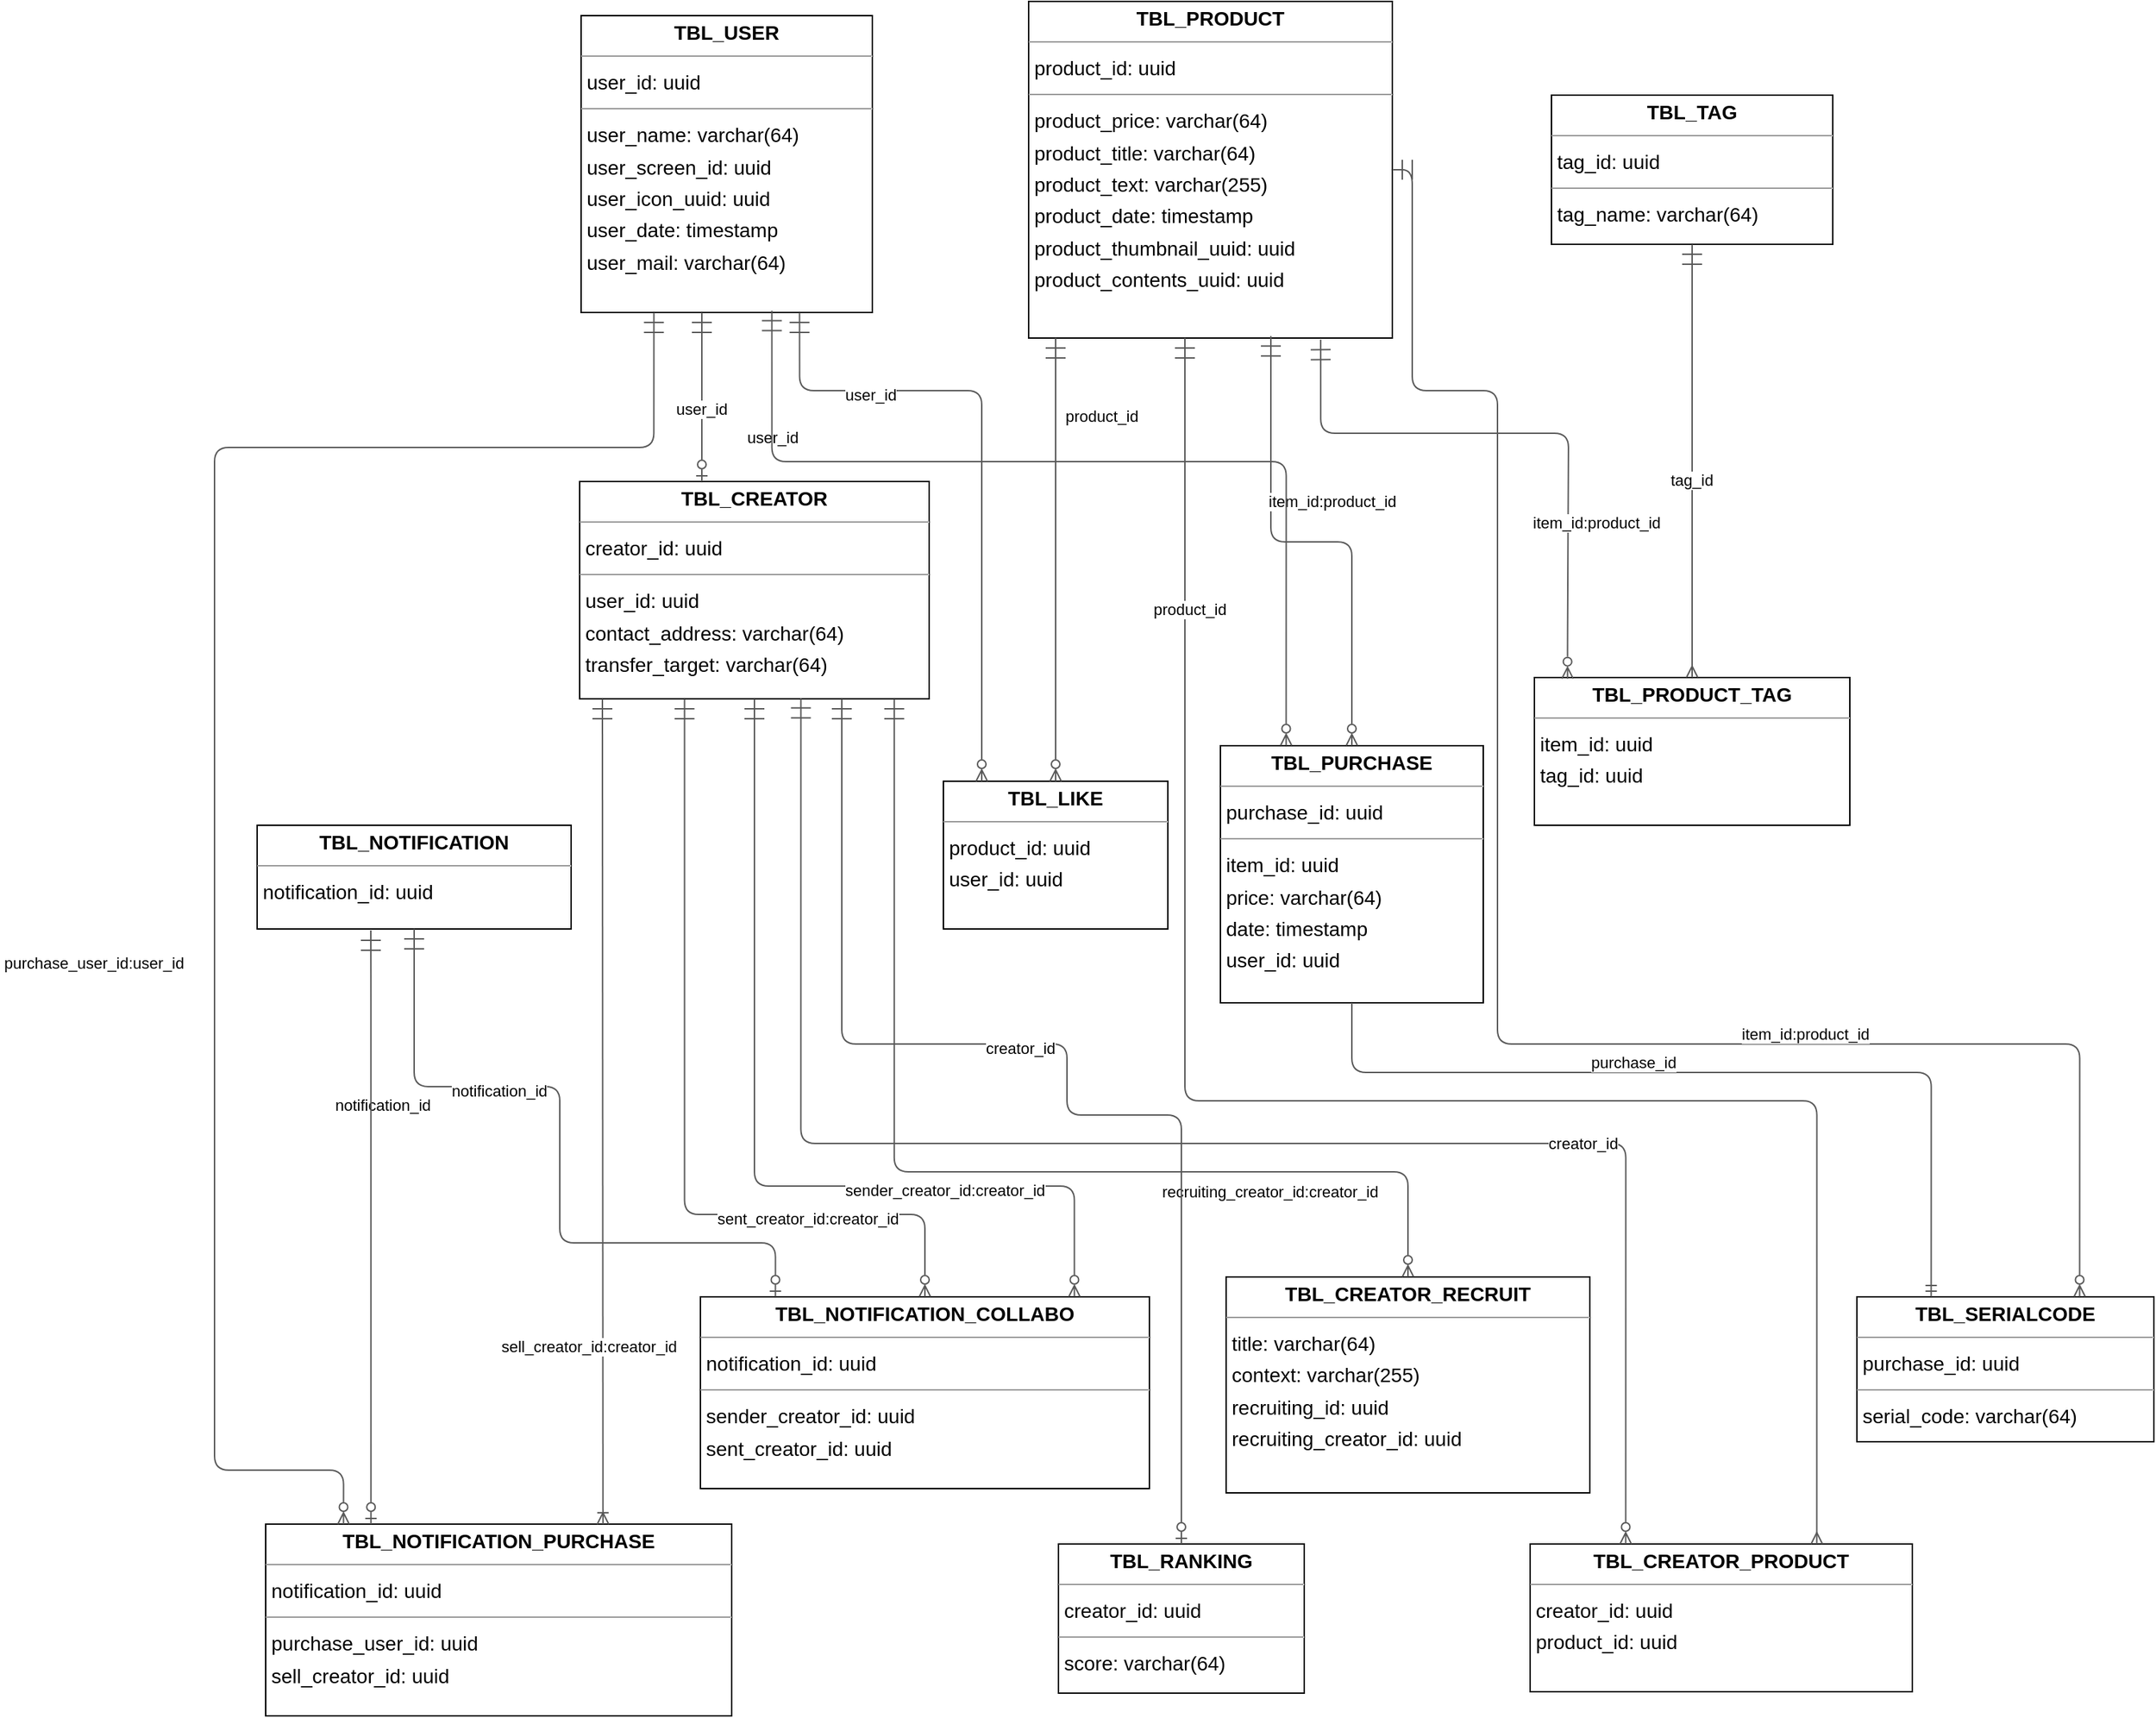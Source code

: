 <mxfile version="24.7.15">
  <diagram id="NGCb3gMb2G4KIHyLypqU" name="ページ1">
    <mxGraphModel dx="2618" dy="1788" grid="1" gridSize="10" guides="1" tooltips="1" connect="1" arrows="1" fold="1" page="0" pageScale="1" pageWidth="827" pageHeight="1169" background="none" math="0" shadow="0">
      <root>
        <mxCell id="0" />
        <mxCell id="1" parent="0" />
        <mxCell id="node12" value="&lt;p style=&quot;margin:0px;margin-top:4px;text-align:center;&quot;&gt;&lt;b&gt;TBL_CREATOR&lt;/b&gt;&lt;/p&gt;&lt;hr size=&quot;1&quot;/&gt;&lt;p style=&quot;margin:0 0 0 4px;line-height:1.6;&quot;&gt; creator_id: uuid&lt;/p&gt;&lt;hr size=&quot;1&quot;/&gt;&lt;p style=&quot;margin:0 0 0 4px;line-height:1.6;&quot;&gt; user_id: uuid&lt;br/&gt; contact_address: varchar(64)&lt;br/&gt; transfer_target: varchar(64)&lt;/p&gt;" style="verticalAlign=top;align=left;overflow=fill;fontSize=14;fontFamily=Helvetica;html=1;rounded=0;shadow=0;comic=0;labelBackgroundColor=none;strokeWidth=1;" parent="1" vertex="1">
          <mxGeometry x="64" y="224" width="246" height="153" as="geometry" />
        </mxCell>
        <mxCell id="node11" value="&lt;p style=&quot;margin:0px;margin-top:4px;text-align:center;&quot;&gt;&lt;b&gt;TBL_CREATOR_PRODUCT&lt;/b&gt;&lt;/p&gt;&lt;hr size=&quot;1&quot;/&gt;&lt;p style=&quot;margin:0 0 0 4px;line-height:1.6;&quot;&gt; creator_id: uuid&lt;br/&gt; product_id: uuid&lt;/p&gt;" style="verticalAlign=top;align=left;overflow=fill;fontSize=14;fontFamily=Helvetica;html=1;rounded=0;shadow=0;comic=0;labelBackgroundColor=none;strokeWidth=1;" parent="1" vertex="1">
          <mxGeometry x="733" y="972" width="269" height="104" as="geometry" />
        </mxCell>
        <mxCell id="node9" value="&lt;p style=&quot;margin:0px;margin-top:4px;text-align:center;&quot;&gt;&lt;b&gt;TBL_CREATOR_RECRUIT&lt;/b&gt;&lt;/p&gt;&lt;hr size=&quot;1&quot;/&gt;&lt;p style=&quot;margin:0 0 0 4px;line-height:1.6;&quot;&gt; title: varchar(64)&lt;br/&gt; context: varchar(255)&lt;br/&gt; recruiting_id: uuid&lt;br/&gt; recruiting_creator_id: uuid&lt;/p&gt;" style="verticalAlign=top;align=left;overflow=fill;fontSize=14;fontFamily=Helvetica;html=1;rounded=0;shadow=0;comic=0;labelBackgroundColor=none;strokeWidth=1;" parent="1" vertex="1">
          <mxGeometry x="519" y="784" width="256" height="152" as="geometry" />
        </mxCell>
        <mxCell id="node6" value="&lt;p style=&quot;margin:0px;margin-top:4px;text-align:center;&quot;&gt;&lt;b&gt;TBL_LIKE&lt;/b&gt;&lt;/p&gt;&lt;hr size=&quot;1&quot;/&gt;&lt;p style=&quot;margin:0 0 0 4px;line-height:1.6;&quot;&gt; product_id: uuid&lt;br/&gt; user_id: uuid&lt;/p&gt;" style="verticalAlign=top;align=left;overflow=fill;fontSize=14;fontFamily=Helvetica;html=1;rounded=0;shadow=0;comic=0;labelBackgroundColor=none;strokeWidth=1;" parent="1" vertex="1">
          <mxGeometry x="320" y="435" width="158" height="104" as="geometry" />
        </mxCell>
        <mxCell id="node5" value="&lt;p style=&quot;margin:0px;margin-top:4px;text-align:center;&quot;&gt;&lt;b&gt;TBL_NOTIFICATION&lt;/b&gt;&lt;/p&gt;&lt;hr size=&quot;1&quot;/&gt;&lt;p style=&quot;margin:0 0 0 4px;line-height:1.6;&quot;&gt; notification_id: uuid&lt;/p&gt;" style="verticalAlign=top;align=left;overflow=fill;fontSize=14;fontFamily=Helvetica;html=1;rounded=0;shadow=0;comic=0;labelBackgroundColor=none;strokeWidth=1;" parent="1" vertex="1">
          <mxGeometry x="-163" y="466" width="221" height="73" as="geometry" />
        </mxCell>
        <mxCell id="node4" value="&lt;p style=&quot;margin:0px;margin-top:4px;text-align:center;&quot;&gt;&lt;b&gt;TBL_NOTIFICATION_COLLABO&lt;/b&gt;&lt;/p&gt;&lt;hr size=&quot;1&quot;/&gt;&lt;p style=&quot;margin:0 0 0 4px;line-height:1.6;&quot;&gt; notification_id: uuid&lt;/p&gt;&lt;hr size=&quot;1&quot;/&gt;&lt;p style=&quot;margin:0 0 0 4px;line-height:1.6;&quot;&gt; sender_creator_id: uuid&lt;br/&gt; sent_creator_id: uuid&lt;/p&gt;" style="verticalAlign=top;align=left;overflow=fill;fontSize=14;fontFamily=Helvetica;html=1;rounded=0;shadow=0;comic=0;labelBackgroundColor=none;strokeWidth=1;" parent="1" vertex="1">
          <mxGeometry x="149" y="798" width="316" height="135" as="geometry" />
        </mxCell>
        <mxCell id="node10" value="&lt;p style=&quot;margin:0px;margin-top:4px;text-align:center;&quot;&gt;&lt;b&gt;TBL_NOTIFICATION_PURCHASE&lt;/b&gt;&lt;/p&gt;&lt;hr size=&quot;1&quot;/&gt;&lt;p style=&quot;margin:0 0 0 4px;line-height:1.6;&quot;&gt; notification_id: uuid&lt;/p&gt;&lt;hr size=&quot;1&quot;/&gt;&lt;p style=&quot;margin:0 0 0 4px;line-height:1.6;&quot;&gt; purchase_user_id: uuid&lt;br/&gt; sell_creator_id: uuid&lt;/p&gt;" style="verticalAlign=top;align=left;overflow=fill;fontSize=14;fontFamily=Helvetica;html=1;rounded=0;shadow=0;comic=0;labelBackgroundColor=none;strokeWidth=1;" parent="1" vertex="1">
          <mxGeometry x="-157" y="958" width="328" height="135" as="geometry" />
        </mxCell>
        <mxCell id="node2" value="&lt;p style=&quot;margin:0px;margin-top:4px;text-align:center;&quot;&gt;&lt;b&gt;TBL_PRODUCT&lt;/b&gt;&lt;/p&gt;&lt;hr size=&quot;1&quot;/&gt;&lt;p style=&quot;margin:0 0 0 4px;line-height:1.6;&quot;&gt; product_id: uuid&lt;/p&gt;&lt;hr size=&quot;1&quot;/&gt;&lt;p style=&quot;margin:0 0 0 4px;line-height:1.6;&quot;&gt; product_price: varchar(64)&lt;br/&gt; product_title: varchar(64)&lt;br/&gt; product_text: varchar(255)&lt;br/&gt; product_date: timestamp&lt;br/&gt; product_thumbnail_uuid: uuid&lt;br/&gt; product_contents_uuid: uuid&lt;/p&gt;" style="verticalAlign=top;align=left;overflow=fill;fontSize=14;fontFamily=Helvetica;html=1;rounded=0;shadow=0;comic=0;labelBackgroundColor=none;strokeWidth=1;" parent="1" vertex="1">
          <mxGeometry x="380" y="-114" width="256" height="237" as="geometry" />
        </mxCell>
        <mxCell id="node14" value="&lt;p style=&quot;margin:0px;margin-top:4px;text-align:center;&quot;&gt;&lt;b&gt;TBL_PRODUCT_TAG&lt;/b&gt;&lt;/p&gt;&lt;hr size=&quot;1&quot;/&gt;&lt;p style=&quot;margin:0 0 0 4px;line-height:1.6;&quot;&gt; item_id: uuid&lt;br/&gt; tag_id: uuid&lt;/p&gt;" style="verticalAlign=top;align=left;overflow=fill;fontSize=14;fontFamily=Helvetica;html=1;rounded=0;shadow=0;comic=0;labelBackgroundColor=none;strokeWidth=1;" parent="1" vertex="1">
          <mxGeometry x="736" y="362" width="222" height="104" as="geometry" />
        </mxCell>
        <mxCell id="node0" value="&lt;p style=&quot;margin:0px;margin-top:4px;text-align:center;&quot;&gt;&lt;b&gt;TBL_PURCHASE&lt;/b&gt;&lt;/p&gt;&lt;hr size=&quot;1&quot;/&gt;&lt;p style=&quot;margin:0 0 0 4px;line-height:1.6;&quot;&gt; purchase_id: uuid&lt;/p&gt;&lt;hr size=&quot;1&quot;/&gt;&lt;p style=&quot;margin:0 0 0 4px;line-height:1.6;&quot;&gt; item_id: uuid&lt;br/&gt; price: varchar(64)&lt;br/&gt; date: timestamp&lt;br/&gt; user_id: uuid&lt;/p&gt;" style="verticalAlign=top;align=left;overflow=fill;fontSize=14;fontFamily=Helvetica;html=1;rounded=0;shadow=0;comic=0;labelBackgroundColor=none;strokeWidth=1;" parent="1" vertex="1">
          <mxGeometry x="515" y="410" width="185" height="181" as="geometry" />
        </mxCell>
        <mxCell id="node3" value="&lt;p style=&quot;margin:0px;margin-top:4px;text-align:center;&quot;&gt;&lt;b&gt;TBL_RANKING&lt;/b&gt;&lt;/p&gt;&lt;hr size=&quot;1&quot;/&gt;&lt;p style=&quot;margin:0 0 0 4px;line-height:1.6;&quot;&gt; creator_id: uuid&lt;/p&gt;&lt;hr size=&quot;1&quot;/&gt;&lt;p style=&quot;margin:0 0 0 4px;line-height:1.6;&quot;&gt; score: varchar(64)&lt;/p&gt;" style="verticalAlign=top;align=left;overflow=fill;fontSize=14;fontFamily=Helvetica;html=1;rounded=0;shadow=0;comic=0;labelBackgroundColor=none;strokeWidth=1;" parent="1" vertex="1">
          <mxGeometry x="401" y="972" width="173" height="105" as="geometry" />
        </mxCell>
        <mxCell id="node8" value="&lt;p style=&quot;margin:0px;margin-top:4px;text-align:center;&quot;&gt;&lt;b&gt;TBL_SERIALCODE&lt;/b&gt;&lt;/p&gt;&lt;hr size=&quot;1&quot;&gt;&lt;p style=&quot;margin:0 0 0 4px;line-height:1.6;&quot;&gt; purchase_id: uuid&lt;br&gt;&lt;/p&gt;&lt;hr size=&quot;1&quot;&gt;&lt;p style=&quot;margin:0 0 0 4px;line-height:1.6;&quot;&gt; serial_code: varchar(64)&lt;/p&gt;" style="verticalAlign=top;align=left;overflow=fill;fontSize=14;fontFamily=Helvetica;html=1;rounded=0;shadow=0;comic=0;labelBackgroundColor=none;strokeWidth=1;" parent="1" vertex="1">
          <mxGeometry x="963" y="798" width="209" height="102" as="geometry" />
        </mxCell>
        <mxCell id="node7" value="&lt;p style=&quot;margin:0px;margin-top:4px;text-align:center;&quot;&gt;&lt;b&gt;TBL_TAG&lt;/b&gt;&lt;/p&gt;&lt;hr size=&quot;1&quot;/&gt;&lt;p style=&quot;margin:0 0 0 4px;line-height:1.6;&quot;&gt; tag_id: uuid&lt;/p&gt;&lt;hr size=&quot;1&quot;/&gt;&lt;p style=&quot;margin:0 0 0 4px;line-height:1.6;&quot;&gt; tag_name: varchar(64)&lt;/p&gt;" style="verticalAlign=top;align=left;overflow=fill;fontSize=14;fontFamily=Helvetica;html=1;rounded=0;shadow=0;comic=0;labelBackgroundColor=none;strokeWidth=1;" parent="1" vertex="1">
          <mxGeometry x="748" y="-48" width="198" height="105" as="geometry" />
        </mxCell>
        <mxCell id="node13" value="&lt;p style=&quot;margin:0px;margin-top:4px;text-align:center;&quot;&gt;&lt;b&gt;TBL_USER&lt;/b&gt;&lt;/p&gt;&lt;hr size=&quot;1&quot;/&gt;&lt;p style=&quot;margin:0 0 0 4px;line-height:1.6;&quot;&gt; user_id: uuid&lt;/p&gt;&lt;hr size=&quot;1&quot;/&gt;&lt;p style=&quot;margin:0 0 0 4px;line-height:1.6;&quot;&gt; user_name: varchar(64)&lt;br/&gt; user_screen_id: uuid&lt;br/&gt; user_icon_uuid: uuid&lt;br/&gt; user_date: timestamp&lt;br/&gt; user_mail: varchar(64)&lt;/p&gt;" style="verticalAlign=top;align=left;overflow=fill;fontSize=14;fontFamily=Helvetica;html=1;rounded=0;shadow=0;comic=0;labelBackgroundColor=none;strokeWidth=1;" parent="1" vertex="1">
          <mxGeometry x="65" y="-104" width="205" height="209" as="geometry" />
        </mxCell>
        <mxCell id="edge15" value="" style="html=1;rounded=1;edgeStyle=orthogonalEdgeStyle;dashed=0;startArrow=ERzeroToOne;endArrow=ERmandOne;endSize=12;strokeColor=#595959;startFill=0;endFill=0;" parent="1" source="node12" target="node13" edge="1">
          <mxGeometry width="50" height="50" relative="1" as="geometry">
            <Array as="points">
              <mxPoint x="150" y="150" />
              <mxPoint x="150" y="150" />
            </Array>
            <mxPoint x="149.004" y="218.847" as="sourcePoint" />
            <mxPoint x="150.7" y="105" as="targetPoint" />
          </mxGeometry>
        </mxCell>
        <mxCell id="label92" value="user_id" style="edgeLabel;resizable=0;html=1;align=left;verticalAlign=top;strokeColor=default;" parent="edge15" vertex="1" connectable="0">
          <mxGeometry x="180" y="180" as="geometry" />
        </mxCell>
        <mxCell id="edge8" value="" style="html=1;rounded=1;edgeStyle=orthogonalEdgeStyle;dashed=0;startArrow=ERzeroToMany;endArrow=ERmandOne;endSize=12;strokeColor=#595959;exitX=0.250;exitY=0.000;exitDx=0;exitDy=0;entryX=0.633;entryY=0.996;entryDx=0;entryDy=0;entryPerimeter=0;startFill=0;endFill=0;" parent="1" source="node11" target="node12" edge="1">
          <mxGeometry width="50" height="50" relative="1" as="geometry">
            <Array as="points">
              <mxPoint x="800" y="690" />
              <mxPoint x="220" y="690" />
            </Array>
          </mxGeometry>
        </mxCell>
        <mxCell id="label50" value="" style="edgeLabel;resizable=0;html=1;align=left;verticalAlign=top;strokeColor=default;" parent="edge8" vertex="1" connectable="0">
          <mxGeometry x="348" y="590" as="geometry" />
        </mxCell>
        <mxCell id="P6jVHbMCQFF0vWmciNU3-11" value="&lt;span style=&quot;text-align: left;&quot;&gt;creator_id&lt;/span&gt;" style="edgeLabel;html=1;align=center;verticalAlign=middle;resizable=0;points=[];" vertex="1" connectable="0" parent="edge8">
          <mxGeometry x="-0.468" relative="1" as="geometry">
            <mxPoint as="offset" />
          </mxGeometry>
        </mxCell>
        <mxCell id="edge2" value="" style="html=1;rounded=1;edgeStyle=orthogonalEdgeStyle;dashed=0;startArrow=ERmany;endArrow=ERmandOne;endSize=12;strokeColor=#595959;exitX=0.750;exitY=0.000;exitDx=0;exitDy=0;endFill=0;startFill=0;" parent="1" source="node11" target="node2" edge="1">
          <mxGeometry width="50" height="50" relative="1" as="geometry">
            <Array as="points">
              <mxPoint x="935" y="660" />
              <mxPoint x="490" y="660" />
            </Array>
            <mxPoint x="490" y="120" as="targetPoint" />
          </mxGeometry>
        </mxCell>
        <mxCell id="label14" value="product_id" style="edgeLabel;resizable=0;html=1;align=left;verticalAlign=top;strokeColor=default;" parent="edge2" vertex="1" connectable="0">
          <mxGeometry x="466" y="300.5" as="geometry" />
        </mxCell>
        <mxCell id="edge12" value="" style="html=1;rounded=1;edgeStyle=orthogonalEdgeStyle;dashed=0;startArrow=ERzeroToMany;endArrow=ERmandOne;endSize=12;strokeColor=#595959;exitX=0.500;exitY=0.000;exitDx=0;exitDy=0;entryX=0.900;entryY=1.000;entryDx=0;entryDy=0;endFill=0;startFill=0;" parent="1" source="node9" target="node12" edge="1">
          <mxGeometry width="50" height="50" relative="1" as="geometry">
            <Array as="points">
              <mxPoint x="647" y="710" />
              <mxPoint x="285" y="710" />
            </Array>
          </mxGeometry>
        </mxCell>
        <mxCell id="label74" value="recruiting_creator_id:creator_id" style="edgeLabel;resizable=0;html=1;align=left;verticalAlign=top;strokeColor=default;" parent="edge12" vertex="1" connectable="0">
          <mxGeometry x="472" y="711" as="geometry" />
        </mxCell>
        <mxCell id="edge11" value="" style="html=1;rounded=1;edgeStyle=orthogonalEdgeStyle;dashed=0;startArrow=ERzeroToMany;endArrow=ERmandOne;endSize=12;strokeColor=#595959;startFill=0;endFill=0;" parent="1" source="node6" target="node2" edge="1">
          <mxGeometry width="50" height="50" relative="1" as="geometry">
            <Array as="points">
              <mxPoint x="399" y="5" />
            </Array>
            <mxPoint x="430" y="120" as="targetPoint" />
          </mxGeometry>
        </mxCell>
        <mxCell id="label68" value="product_id" style="edgeLabel;resizable=0;html=1;align=left;verticalAlign=top;strokeColor=default;" parent="edge11" vertex="1" connectable="0">
          <mxGeometry x="401" y="123" as="geometry">
            <mxPoint x="3" y="42" as="offset" />
          </mxGeometry>
        </mxCell>
        <mxCell id="edge17" value="" style="html=1;rounded=1;edgeStyle=orthogonalEdgeStyle;dashed=0;startArrow=ERzeroToMany;endArrow=ERmandOne;endSize=12;strokeColor=#595959;entryX=0.750;entryY=1.000;entryDx=0;entryDy=0;endFill=0;startFill=0;" parent="1" source="node6" target="node13" edge="1">
          <mxGeometry width="50" height="50" relative="1" as="geometry">
            <Array as="points">
              <mxPoint x="347" y="160" />
              <mxPoint x="219" y="160" />
            </Array>
          </mxGeometry>
        </mxCell>
        <mxCell id="label104" value="user_id" style="edgeLabel;resizable=0;html=1;align=left;verticalAlign=top;strokeColor=default;" parent="edge17" vertex="1" connectable="0">
          <mxGeometry x="130" y="160" as="geometry" />
        </mxCell>
        <mxCell id="edge0" value="" style="html=1;rounded=1;edgeStyle=orthogonalEdgeStyle;dashed=0;startArrow=ERzeroToMany;endArrow=ERmandOne;endSize=12;strokeColor=#595959;exitX=0.500;exitY=0.000;exitDx=0;exitDy=0;entryX=0.300;entryY=1.000;entryDx=0;entryDy=0;endFill=0;startFill=0;" parent="1" source="node4" target="node12" edge="1">
          <mxGeometry width="50" height="50" relative="1" as="geometry">
            <Array as="points">
              <mxPoint x="307" y="740" />
              <mxPoint x="138" y="740" />
            </Array>
          </mxGeometry>
        </mxCell>
        <mxCell id="label2" value="sent_creator_id:creator_id" style="edgeLabel;resizable=0;html=1;align=left;verticalAlign=top;strokeColor=default;" parent="edge0" vertex="1" connectable="0">
          <mxGeometry x="159" y="730" as="geometry" />
        </mxCell>
        <mxCell id="edge3" value="" style="html=1;rounded=1;edgeStyle=orthogonalEdgeStyle;dashed=0;startArrow=ERzeroToMany;endArrow=ERmandOne;endSize=12;strokeColor=#595959;exitX=0.833;exitY=0.000;exitDx=0;exitDy=0;entryX=0.500;entryY=1.000;entryDx=0;entryDy=0;startFill=0;endFill=0;" parent="1" source="node4" target="node12" edge="1">
          <mxGeometry width="50" height="50" relative="1" as="geometry">
            <Array as="points">
              <mxPoint x="412" y="720" />
              <mxPoint x="187" y="720" />
            </Array>
          </mxGeometry>
        </mxCell>
        <mxCell id="label20" value="sender_creator_id:creator_id" style="edgeLabel;resizable=0;html=1;align=left;verticalAlign=top;strokeColor=default;" parent="edge3" vertex="1" connectable="0">
          <mxGeometry x="249" y="710" as="geometry" />
        </mxCell>
        <mxCell id="edge6" value="" style="html=1;rounded=1;edgeStyle=orthogonalEdgeStyle;dashed=0;startArrow=ERzeroToOne;endArrow=ERmandOne;endSize=12;strokeColor=#595959;exitX=0.167;exitY=0.000;exitDx=0;exitDy=0;entryX=0.500;entryY=1.000;entryDx=0;entryDy=0;startFill=0;endFill=0;" parent="1" source="node4" target="node5" edge="1">
          <mxGeometry width="50" height="50" relative="1" as="geometry">
            <Array as="points">
              <mxPoint x="202" y="760" />
              <mxPoint x="50" y="760" />
              <mxPoint x="50" y="650" />
              <mxPoint x="-52" y="650" />
            </Array>
          </mxGeometry>
        </mxCell>
        <mxCell id="label38" value="notification_id" style="edgeLabel;resizable=0;html=1;align=left;verticalAlign=top;strokeColor=default;" parent="edge6" vertex="1" connectable="0">
          <mxGeometry x="-110" y="650" as="geometry" />
        </mxCell>
        <mxCell id="edge16" value="" style="html=1;rounded=1;edgeStyle=orthogonalEdgeStyle;dashed=0;startArrow=ERoneToMany;endArrow=ERmandOne;endSize=12;strokeColor=#595959;exitX=0.75;exitY=0;exitDx=0;exitDy=0;entryX=0.100;entryY=1.000;entryDx=0;entryDy=0;startFill=0;endFill=0;" parent="1" edge="1">
          <mxGeometry width="50" height="50" relative="1" as="geometry">
            <Array as="points">
              <mxPoint x="80.4" y="958" />
            </Array>
            <mxPoint x="80.4" y="958" as="sourcePoint" />
            <mxPoint x="80.0" y="377.0" as="targetPoint" />
          </mxGeometry>
        </mxCell>
        <mxCell id="label98" value="sell_creator_id:creator_id" style="edgeLabel;resizable=0;html=1;align=left;verticalAlign=top;strokeColor=default;" parent="edge16" vertex="1" connectable="0">
          <mxGeometry x="7" y="820" as="geometry" />
        </mxCell>
        <mxCell id="edge1" value="" style="html=1;rounded=1;edgeStyle=orthogonalEdgeStyle;dashed=0;startArrow=ERzeroToOne;endArrow=ERmandOne;endSize=12;strokeColor=#595959;exitX=0.226;exitY=0;exitDx=0;exitDy=0;exitPerimeter=0;startFill=0;endFill=0;" parent="1" source="node10" edge="1">
          <mxGeometry width="50" height="50" relative="1" as="geometry">
            <Array as="points">
              <mxPoint x="-83" y="580" />
              <mxPoint x="-83" y="580" />
            </Array>
            <mxPoint x="-80" y="730" as="sourcePoint" />
            <mxPoint x="-83" y="540" as="targetPoint" />
          </mxGeometry>
        </mxCell>
        <mxCell id="label8" value="notification_id" style="edgeLabel;resizable=0;html=1;align=left;verticalAlign=top;strokeColor=default;" parent="edge1" vertex="1" connectable="0">
          <mxGeometry x="-28" y="640" as="geometry" />
        </mxCell>
        <mxCell id="edge13" value="" style="html=1;rounded=1;edgeStyle=orthogonalEdgeStyle;dashed=0;startArrow=ERzeroToMany;endArrow=ERmandOne;endSize=12;strokeColor=#595959;exitX=0.167;exitY=0.000;exitDx=0;exitDy=0;entryX=0.250;entryY=1.000;entryDx=0;entryDy=0;endFill=0;startFill=0;" parent="1" source="node10" target="node13" edge="1">
          <mxGeometry width="50" height="50" relative="1" as="geometry">
            <Array as="points">
              <mxPoint x="-102" y="920" />
              <mxPoint x="-193" y="920" />
              <mxPoint x="-193" y="200" />
              <mxPoint x="116" y="200" />
            </Array>
          </mxGeometry>
        </mxCell>
        <mxCell id="label80" value="purchase_user_id:user_id" style="edgeLabel;resizable=0;html=1;align=left;verticalAlign=top;strokeColor=default;" parent="edge13" vertex="1" connectable="0">
          <mxGeometry x="-343" y="550" as="geometry" />
        </mxCell>
        <mxCell id="edge10" value="" style="html=1;rounded=1;edgeStyle=orthogonalEdgeStyle;dashed=0;startArrow=ERzeroToMany;endArrow=ERmandOne;endSize=12;strokeColor=#595959;entryX=0.803;entryY=1.005;entryDx=0;entryDy=0;endFill=0;startFill=0;exitX=0.105;exitY=0.008;exitDx=0;exitDy=0;exitPerimeter=0;entryPerimeter=0;" parent="1" source="node14" target="node2" edge="1">
          <mxGeometry width="50" height="50" relative="1" as="geometry">
            <Array as="points">
              <mxPoint x="759" y="340" />
              <mxPoint x="760" y="190" />
              <mxPoint x="625" y="190" />
            </Array>
            <mxPoint x="760" y="340" as="sourcePoint" />
          </mxGeometry>
        </mxCell>
        <mxCell id="edge18" value="" style="html=1;rounded=1;edgeStyle=orthogonalEdgeStyle;dashed=0;startArrow=ERmany;endArrow=ERmandOne;endSize=12;strokeColor=#595959;exitX=0.5;exitY=0;exitDx=0;exitDy=0;entryX=0.500;entryY=1.000;entryDx=0;entryDy=0;endFill=0;startFill=0;" parent="1" source="node14" target="node7" edge="1">
          <mxGeometry width="50" height="50" relative="1" as="geometry">
            <Array as="points">
              <mxPoint x="847" y="273" />
            </Array>
          </mxGeometry>
        </mxCell>
        <mxCell id="label110" value="tag_id" style="edgeLabel;resizable=0;html=1;align=left;verticalAlign=top;strokeColor=default;" parent="edge18" vertex="1" connectable="0">
          <mxGeometry x="830" y="210" as="geometry" />
        </mxCell>
        <mxCell id="edge5" value="" style="html=1;rounded=1;edgeStyle=orthogonalEdgeStyle;dashed=0;startArrow=ERzeroToMany;endArrow=ERmandOne;endSize=12;strokeColor=#595959;entryX=0.666;entryY=0.994;entryDx=0;entryDy=0;entryPerimeter=0;startFill=0;endFill=0;" parent="1" source="node0" target="node2" edge="1">
          <mxGeometry width="50" height="50" relative="1" as="geometry">
            <Array as="points" />
            <mxPoint x="590" y="150" as="targetPoint" />
          </mxGeometry>
        </mxCell>
        <mxCell id="label32" value="item_id:product_id" style="edgeLabel;resizable=0;html=1;align=left;verticalAlign=top;strokeColor=default;" parent="edge5" vertex="1" connectable="0">
          <mxGeometry x="547" y="225" as="geometry" />
        </mxCell>
        <mxCell id="edge7" value="" style="html=1;rounded=1;edgeStyle=orthogonalEdgeStyle;dashed=0;startArrow=ERzeroToMany;endArrow=ERmandOne;endSize=12;strokeColor=#595959;exitX=0.250;exitY=0.000;exitDx=0;exitDy=0;entryX=0.655;entryY=0.994;entryDx=0;entryDy=0;entryPerimeter=0;startFill=0;endFill=0;" parent="1" source="node0" target="node13" edge="1">
          <mxGeometry width="50" height="50" relative="1" as="geometry">
            <Array as="points">
              <mxPoint x="561" y="210" />
              <mxPoint x="199" y="210" />
            </Array>
            <mxPoint x="200" y="110" as="targetPoint" />
          </mxGeometry>
        </mxCell>
        <mxCell id="label44" value="user_id" style="edgeLabel;resizable=0;html=1;align=left;verticalAlign=top;strokeColor=default;" parent="edge7" vertex="1" connectable="0">
          <mxGeometry x="249" y="150" as="geometry" />
        </mxCell>
        <mxCell id="edge14" value="" style="html=1;rounded=1;edgeStyle=orthogonalEdgeStyle;dashed=0;startArrow=ERzeroToOne;endArrow=ERmandOne;endSize=12;strokeColor=#595959;exitX=0.500;exitY=0.000;exitDx=0;exitDy=0;entryX=0.75;entryY=1;entryDx=0;entryDy=0;startFill=0;endFill=0;" parent="1" source="node3" target="node12" edge="1">
          <mxGeometry width="50" height="50" relative="1" as="geometry">
            <Array as="points">
              <mxPoint x="488" y="670" />
              <mxPoint x="407" y="670" />
              <mxPoint x="407" y="620" />
              <mxPoint x="249" y="620" />
            </Array>
          </mxGeometry>
        </mxCell>
        <mxCell id="label86" value="creator_id" style="edgeLabel;resizable=0;html=1;align=left;verticalAlign=top;strokeColor=default;" parent="edge14" vertex="1" connectable="0">
          <mxGeometry x="348" y="610" as="geometry" />
        </mxCell>
        <mxCell id="edge4" value="" style="html=1;rounded=1;edgeStyle=orthogonalEdgeStyle;dashed=0;startArrow=ERzeroToMany;endArrow=ERmandOne;endSize=12;strokeColor=#595959;exitX=0.750;exitY=0.000;exitDx=0;exitDy=0;endFill=0;startFill=0;" parent="1" source="node8" target="node2" edge="1">
          <mxGeometry width="50" height="50" relative="1" as="geometry">
            <Array as="points">
              <mxPoint x="1120" y="620" />
              <mxPoint x="710" y="620" />
              <mxPoint x="710" y="160" />
              <mxPoint x="650" y="160" />
            </Array>
            <mxPoint x="650" y="119" as="targetPoint" />
          </mxGeometry>
        </mxCell>
        <mxCell id="label26" value="item_id:product_id" style="edgeLabel;resizable=0;html=1;align=left;verticalAlign=top;strokeColor=default;" parent="edge4" vertex="1" connectable="0">
          <mxGeometry x="733" y="240" as="geometry" />
        </mxCell>
        <mxCell id="edge9" value="" style="html=1;rounded=1;edgeStyle=orthogonalEdgeStyle;dashed=0;startArrow=ERmandOne;endArrow=none;endSize=12;strokeColor=#595959;exitX=0.250;exitY=0.000;exitDx=0;exitDy=0;entryX=0.500;entryY=1.000;entryDx=0;entryDy=0;startFill=0;endFill=0;" parent="1" source="node8" target="node0" edge="1">
          <mxGeometry width="50" height="50" relative="1" as="geometry">
            <Array as="points">
              <mxPoint x="1015" y="640" />
              <mxPoint x="607" y="640" />
            </Array>
          </mxGeometry>
        </mxCell>
        <mxCell id="label56" value="purchase_id" style="edgeLabel;resizable=0;html=1;align=left;verticalAlign=top;strokeColor=default;" parent="edge9" vertex="1" connectable="0">
          <mxGeometry x="774" y="620" as="geometry" />
        </mxCell>
        <mxCell id="P6jVHbMCQFF0vWmciNU3-5" value="item_id:product_id" style="edgeLabel;resizable=0;html=1;align=left;verticalAlign=top;strokeColor=default;" vertex="1" connectable="0" parent="1">
          <mxGeometry x="880" y="600" as="geometry" />
        </mxCell>
      </root>
    </mxGraphModel>
  </diagram>
</mxfile>
